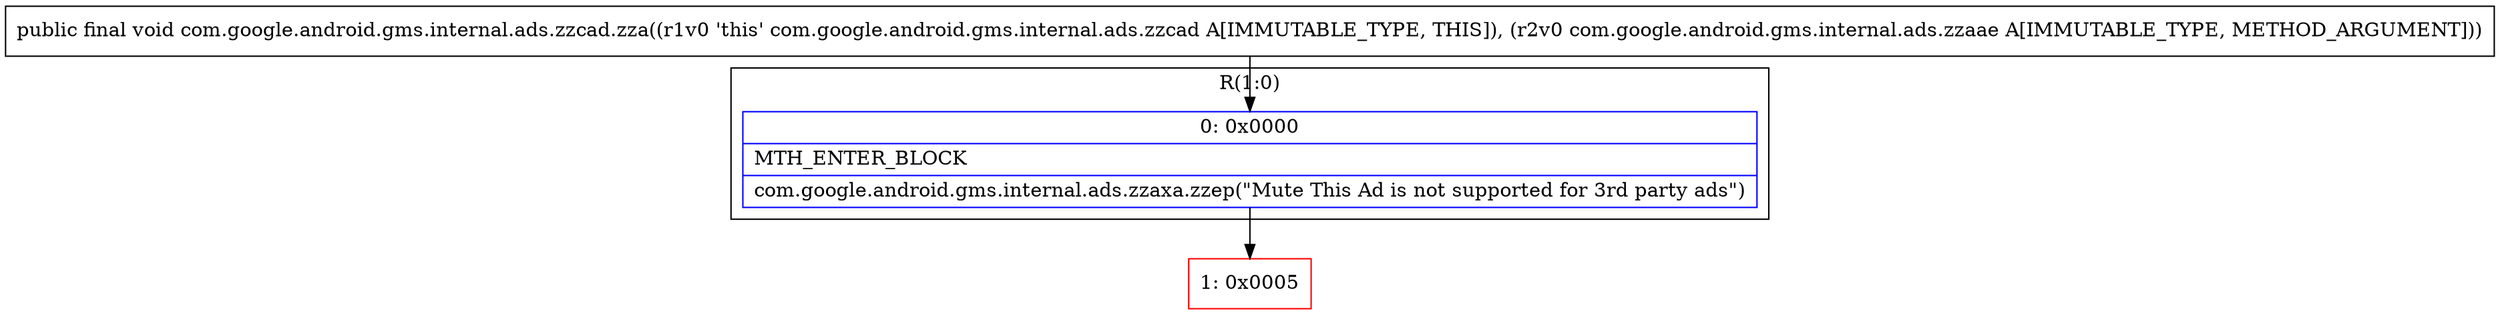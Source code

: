 digraph "CFG forcom.google.android.gms.internal.ads.zzcad.zza(Lcom\/google\/android\/gms\/internal\/ads\/zzaae;)V" {
subgraph cluster_Region_2141244419 {
label = "R(1:0)";
node [shape=record,color=blue];
Node_0 [shape=record,label="{0\:\ 0x0000|MTH_ENTER_BLOCK\l|com.google.android.gms.internal.ads.zzaxa.zzep(\"Mute This Ad is not supported for 3rd party ads\")\l}"];
}
Node_1 [shape=record,color=red,label="{1\:\ 0x0005}"];
MethodNode[shape=record,label="{public final void com.google.android.gms.internal.ads.zzcad.zza((r1v0 'this' com.google.android.gms.internal.ads.zzcad A[IMMUTABLE_TYPE, THIS]), (r2v0 com.google.android.gms.internal.ads.zzaae A[IMMUTABLE_TYPE, METHOD_ARGUMENT])) }"];
MethodNode -> Node_0;
Node_0 -> Node_1;
}

